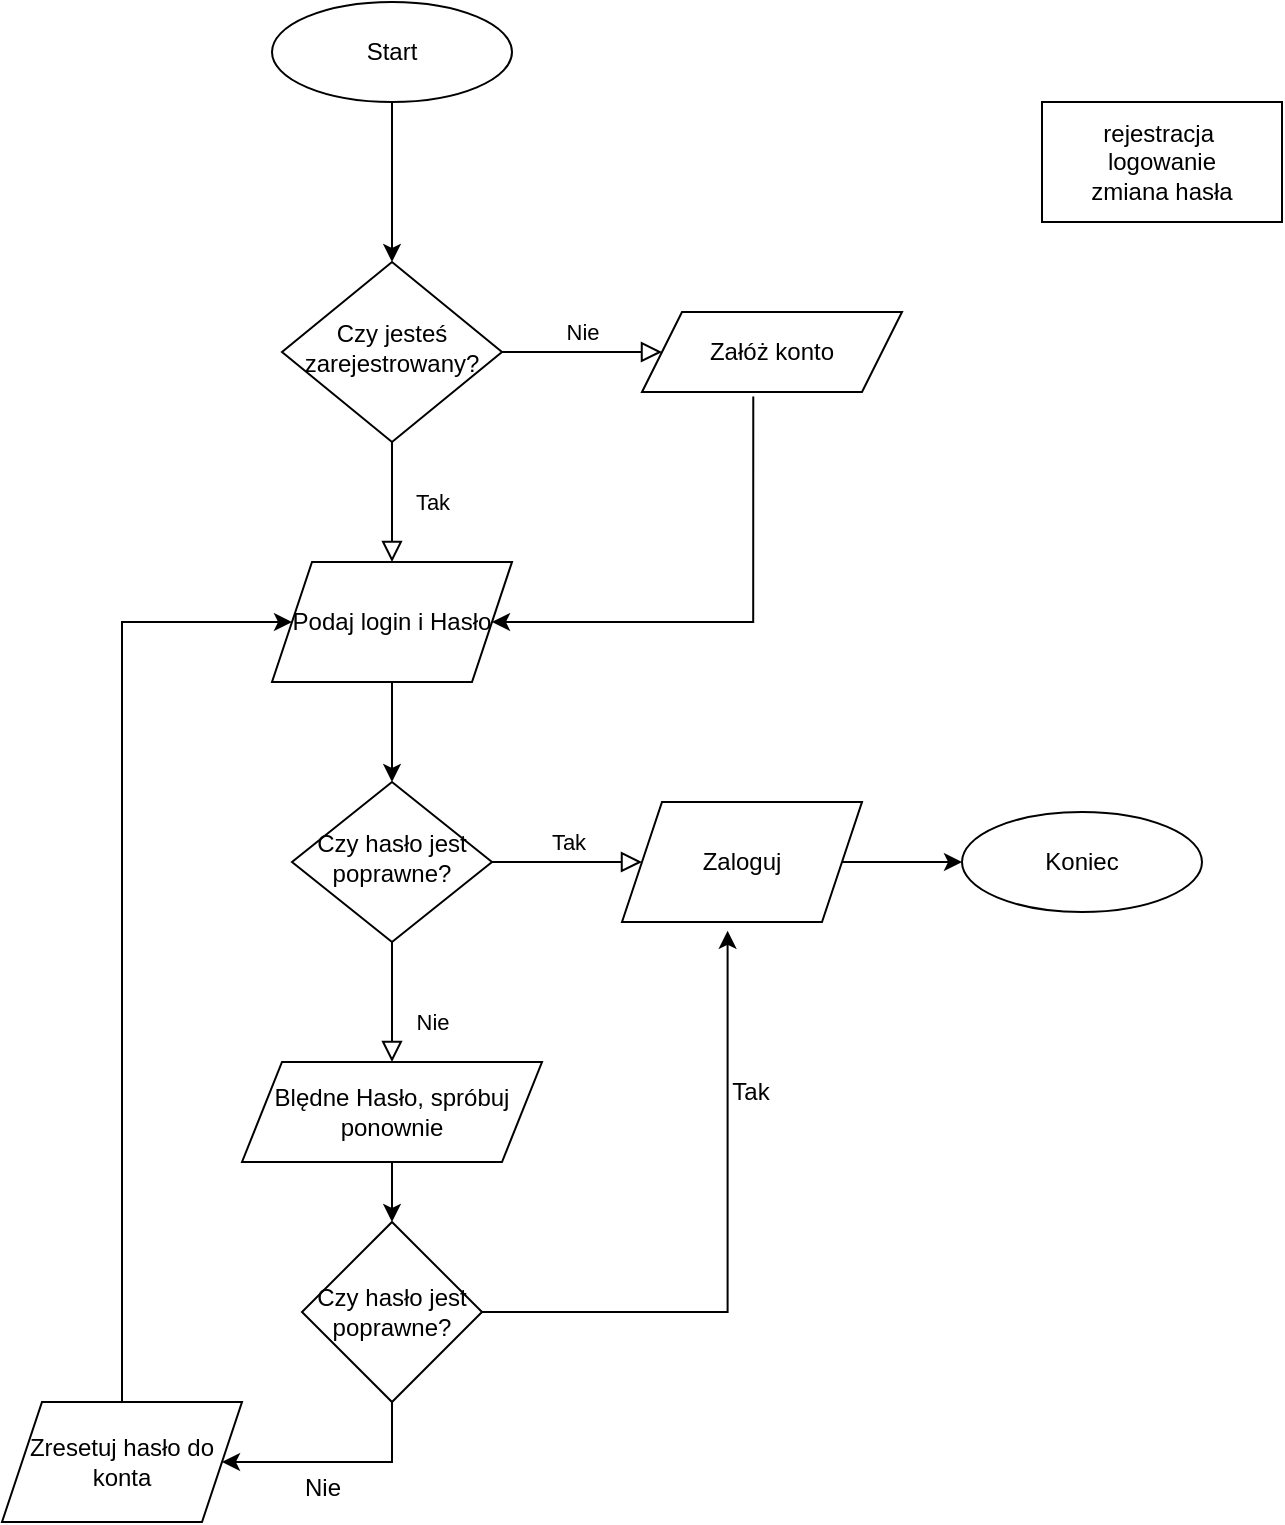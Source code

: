 <mxfile version="24.0.0" type="device">
  <diagram id="C5RBs43oDa-KdzZeNtuy" name="Page-1">
    <mxGraphModel dx="1009" dy="542" grid="1" gridSize="10" guides="1" tooltips="1" connect="1" arrows="1" fold="1" page="1" pageScale="1" pageWidth="827" pageHeight="1169" math="0" shadow="0">
      <root>
        <mxCell id="WIyWlLk6GJQsqaUBKTNV-0" />
        <mxCell id="WIyWlLk6GJQsqaUBKTNV-1" parent="WIyWlLk6GJQsqaUBKTNV-0" />
        <mxCell id="WIyWlLk6GJQsqaUBKTNV-4" value="Tak" style="rounded=0;html=1;jettySize=auto;orthogonalLoop=1;fontSize=11;endArrow=block;endFill=0;endSize=8;strokeWidth=1;shadow=0;labelBackgroundColor=none;edgeStyle=orthogonalEdgeStyle;entryX=0.5;entryY=0;entryDx=0;entryDy=0;" parent="WIyWlLk6GJQsqaUBKTNV-1" source="WIyWlLk6GJQsqaUBKTNV-6" target="QkwSewYI-K5z2m_-jQEj-4" edge="1">
          <mxGeometry y="20" relative="1" as="geometry">
            <mxPoint as="offset" />
            <mxPoint x="215" y="330" as="targetPoint" />
          </mxGeometry>
        </mxCell>
        <mxCell id="WIyWlLk6GJQsqaUBKTNV-5" value="Nie" style="rounded=0;html=1;jettySize=auto;orthogonalLoop=1;fontSize=11;endArrow=block;endFill=0;endSize=8;strokeWidth=1;shadow=0;labelBackgroundColor=none;entryX=0;entryY=0.5;entryDx=0;entryDy=0;exitX=1;exitY=0.5;exitDx=0;exitDy=0;" parent="WIyWlLk6GJQsqaUBKTNV-1" source="WIyWlLk6GJQsqaUBKTNV-6" target="QkwSewYI-K5z2m_-jQEj-3" edge="1">
          <mxGeometry y="10" relative="1" as="geometry">
            <mxPoint as="offset" />
            <mxPoint x="320" y="210" as="targetPoint" />
          </mxGeometry>
        </mxCell>
        <mxCell id="WIyWlLk6GJQsqaUBKTNV-6" value="Czy jesteś zarejestrowany?" style="rhombus;whiteSpace=wrap;html=1;shadow=0;fontFamily=Helvetica;fontSize=12;align=center;strokeWidth=1;spacing=6;spacingTop=-4;" parent="WIyWlLk6GJQsqaUBKTNV-1" vertex="1">
          <mxGeometry x="160" y="170" width="110" height="90" as="geometry" />
        </mxCell>
        <mxCell id="WIyWlLk6GJQsqaUBKTNV-8" value="Nie" style="rounded=0;html=1;jettySize=auto;orthogonalLoop=1;fontSize=11;endArrow=block;endFill=0;endSize=8;strokeWidth=1;shadow=0;labelBackgroundColor=none;edgeStyle=orthogonalEdgeStyle;entryX=0.5;entryY=0;entryDx=0;entryDy=0;" parent="WIyWlLk6GJQsqaUBKTNV-1" source="WIyWlLk6GJQsqaUBKTNV-10" target="QkwSewYI-K5z2m_-jQEj-12" edge="1">
          <mxGeometry x="0.333" y="20" relative="1" as="geometry">
            <mxPoint as="offset" />
            <mxPoint x="215" y="570" as="targetPoint" />
          </mxGeometry>
        </mxCell>
        <mxCell id="WIyWlLk6GJQsqaUBKTNV-9" value="Tak" style="edgeStyle=orthogonalEdgeStyle;rounded=0;html=1;jettySize=auto;orthogonalLoop=1;fontSize=11;endArrow=block;endFill=0;endSize=8;strokeWidth=1;shadow=0;labelBackgroundColor=none;entryX=0;entryY=0.5;entryDx=0;entryDy=0;" parent="WIyWlLk6GJQsqaUBKTNV-1" source="WIyWlLk6GJQsqaUBKTNV-10" target="QkwSewYI-K5z2m_-jQEj-8" edge="1">
          <mxGeometry y="10" relative="1" as="geometry">
            <mxPoint as="offset" />
            <mxPoint x="320" y="470" as="targetPoint" />
          </mxGeometry>
        </mxCell>
        <mxCell id="WIyWlLk6GJQsqaUBKTNV-10" value="Czy hasło jest poprawne?" style="rhombus;whiteSpace=wrap;html=1;shadow=0;fontFamily=Helvetica;fontSize=12;align=center;strokeWidth=1;spacing=6;spacingTop=-4;" parent="WIyWlLk6GJQsqaUBKTNV-1" vertex="1">
          <mxGeometry x="165" y="430" width="100" height="80" as="geometry" />
        </mxCell>
        <mxCell id="QkwSewYI-K5z2m_-jQEj-0" value="rejestracja&amp;nbsp;&lt;div&gt;logowanie&lt;/div&gt;&lt;div&gt;zmiana hasła&lt;/div&gt;" style="whiteSpace=wrap;html=1;" vertex="1" parent="WIyWlLk6GJQsqaUBKTNV-1">
          <mxGeometry x="540" y="90" width="120" height="60" as="geometry" />
        </mxCell>
        <mxCell id="QkwSewYI-K5z2m_-jQEj-2" style="edgeStyle=orthogonalEdgeStyle;rounded=0;orthogonalLoop=1;jettySize=auto;html=1;entryX=0.5;entryY=0;entryDx=0;entryDy=0;" edge="1" parent="WIyWlLk6GJQsqaUBKTNV-1" source="QkwSewYI-K5z2m_-jQEj-1" target="WIyWlLk6GJQsqaUBKTNV-6">
          <mxGeometry relative="1" as="geometry" />
        </mxCell>
        <mxCell id="QkwSewYI-K5z2m_-jQEj-1" value="Start" style="ellipse;whiteSpace=wrap;html=1;" vertex="1" parent="WIyWlLk6GJQsqaUBKTNV-1">
          <mxGeometry x="155" y="40" width="120" height="50" as="geometry" />
        </mxCell>
        <mxCell id="QkwSewYI-K5z2m_-jQEj-7" style="edgeStyle=orthogonalEdgeStyle;rounded=0;orthogonalLoop=1;jettySize=auto;html=1;entryX=1;entryY=0.5;entryDx=0;entryDy=0;exitX=0.428;exitY=1.055;exitDx=0;exitDy=0;exitPerimeter=0;" edge="1" parent="WIyWlLk6GJQsqaUBKTNV-1" source="QkwSewYI-K5z2m_-jQEj-3" target="QkwSewYI-K5z2m_-jQEj-4">
          <mxGeometry relative="1" as="geometry">
            <Array as="points">
              <mxPoint x="396" y="350" />
            </Array>
          </mxGeometry>
        </mxCell>
        <mxCell id="QkwSewYI-K5z2m_-jQEj-3" value="Załóż konto" style="shape=parallelogram;perimeter=parallelogramPerimeter;whiteSpace=wrap;html=1;fixedSize=1;" vertex="1" parent="WIyWlLk6GJQsqaUBKTNV-1">
          <mxGeometry x="340" y="195" width="130" height="40" as="geometry" />
        </mxCell>
        <mxCell id="QkwSewYI-K5z2m_-jQEj-6" style="edgeStyle=orthogonalEdgeStyle;rounded=0;orthogonalLoop=1;jettySize=auto;html=1;entryX=0.5;entryY=0;entryDx=0;entryDy=0;" edge="1" parent="WIyWlLk6GJQsqaUBKTNV-1" source="QkwSewYI-K5z2m_-jQEj-4" target="WIyWlLk6GJQsqaUBKTNV-10">
          <mxGeometry relative="1" as="geometry" />
        </mxCell>
        <mxCell id="QkwSewYI-K5z2m_-jQEj-4" value="Podaj login i Hasło" style="shape=parallelogram;perimeter=parallelogramPerimeter;whiteSpace=wrap;html=1;fixedSize=1;" vertex="1" parent="WIyWlLk6GJQsqaUBKTNV-1">
          <mxGeometry x="155" y="320" width="120" height="60" as="geometry" />
        </mxCell>
        <mxCell id="QkwSewYI-K5z2m_-jQEj-11" style="edgeStyle=orthogonalEdgeStyle;rounded=0;orthogonalLoop=1;jettySize=auto;html=1;entryX=0;entryY=0.5;entryDx=0;entryDy=0;" edge="1" parent="WIyWlLk6GJQsqaUBKTNV-1" source="QkwSewYI-K5z2m_-jQEj-8" target="QkwSewYI-K5z2m_-jQEj-10">
          <mxGeometry relative="1" as="geometry" />
        </mxCell>
        <mxCell id="QkwSewYI-K5z2m_-jQEj-8" value="Zaloguj" style="shape=parallelogram;perimeter=parallelogramPerimeter;whiteSpace=wrap;html=1;fixedSize=1;" vertex="1" parent="WIyWlLk6GJQsqaUBKTNV-1">
          <mxGeometry x="330" y="440" width="120" height="60" as="geometry" />
        </mxCell>
        <mxCell id="QkwSewYI-K5z2m_-jQEj-10" value="Koniec" style="ellipse;whiteSpace=wrap;html=1;" vertex="1" parent="WIyWlLk6GJQsqaUBKTNV-1">
          <mxGeometry x="500" y="445" width="120" height="50" as="geometry" />
        </mxCell>
        <mxCell id="QkwSewYI-K5z2m_-jQEj-15" style="edgeStyle=orthogonalEdgeStyle;rounded=0;orthogonalLoop=1;jettySize=auto;html=1;entryX=0.5;entryY=0;entryDx=0;entryDy=0;" edge="1" parent="WIyWlLk6GJQsqaUBKTNV-1" source="QkwSewYI-K5z2m_-jQEj-12" target="QkwSewYI-K5z2m_-jQEj-14">
          <mxGeometry relative="1" as="geometry" />
        </mxCell>
        <mxCell id="QkwSewYI-K5z2m_-jQEj-12" value="Blędne Hasło, spróbuj ponownie" style="shape=parallelogram;perimeter=parallelogramPerimeter;whiteSpace=wrap;html=1;fixedSize=1;" vertex="1" parent="WIyWlLk6GJQsqaUBKTNV-1">
          <mxGeometry x="140" y="570" width="150" height="50" as="geometry" />
        </mxCell>
        <mxCell id="QkwSewYI-K5z2m_-jQEj-20" style="edgeStyle=orthogonalEdgeStyle;rounded=0;orthogonalLoop=1;jettySize=auto;html=1;" edge="1" parent="WIyWlLk6GJQsqaUBKTNV-1" source="QkwSewYI-K5z2m_-jQEj-14" target="QkwSewYI-K5z2m_-jQEj-19">
          <mxGeometry relative="1" as="geometry">
            <Array as="points">
              <mxPoint x="215" y="770" />
            </Array>
          </mxGeometry>
        </mxCell>
        <mxCell id="QkwSewYI-K5z2m_-jQEj-14" value="Czy hasło jest poprawne?" style="rhombus;whiteSpace=wrap;html=1;" vertex="1" parent="WIyWlLk6GJQsqaUBKTNV-1">
          <mxGeometry x="170" y="650" width="90" height="90" as="geometry" />
        </mxCell>
        <mxCell id="QkwSewYI-K5z2m_-jQEj-16" style="edgeStyle=orthogonalEdgeStyle;rounded=0;orthogonalLoop=1;jettySize=auto;html=1;entryX=0.44;entryY=1.073;entryDx=0;entryDy=0;entryPerimeter=0;" edge="1" parent="WIyWlLk6GJQsqaUBKTNV-1" source="QkwSewYI-K5z2m_-jQEj-14" target="QkwSewYI-K5z2m_-jQEj-8">
          <mxGeometry relative="1" as="geometry" />
        </mxCell>
        <mxCell id="QkwSewYI-K5z2m_-jQEj-18" value="Tak" style="text;html=1;align=center;verticalAlign=middle;resizable=0;points=[];autosize=1;strokeColor=none;fillColor=none;" vertex="1" parent="WIyWlLk6GJQsqaUBKTNV-1">
          <mxGeometry x="374" y="570" width="40" height="30" as="geometry" />
        </mxCell>
        <mxCell id="QkwSewYI-K5z2m_-jQEj-22" style="edgeStyle=orthogonalEdgeStyle;rounded=0;orthogonalLoop=1;jettySize=auto;html=1;entryX=0;entryY=0.5;entryDx=0;entryDy=0;" edge="1" parent="WIyWlLk6GJQsqaUBKTNV-1" source="QkwSewYI-K5z2m_-jQEj-19" target="QkwSewYI-K5z2m_-jQEj-4">
          <mxGeometry relative="1" as="geometry">
            <Array as="points">
              <mxPoint x="80" y="350" />
            </Array>
          </mxGeometry>
        </mxCell>
        <mxCell id="QkwSewYI-K5z2m_-jQEj-19" value="Zresetuj hasło do konta" style="shape=parallelogram;perimeter=parallelogramPerimeter;whiteSpace=wrap;html=1;fixedSize=1;" vertex="1" parent="WIyWlLk6GJQsqaUBKTNV-1">
          <mxGeometry x="20" y="740" width="120" height="60" as="geometry" />
        </mxCell>
        <mxCell id="QkwSewYI-K5z2m_-jQEj-21" value="Nie" style="text;html=1;align=center;verticalAlign=middle;resizable=0;points=[];autosize=1;strokeColor=none;fillColor=none;" vertex="1" parent="WIyWlLk6GJQsqaUBKTNV-1">
          <mxGeometry x="160" y="768" width="40" height="30" as="geometry" />
        </mxCell>
      </root>
    </mxGraphModel>
  </diagram>
</mxfile>
